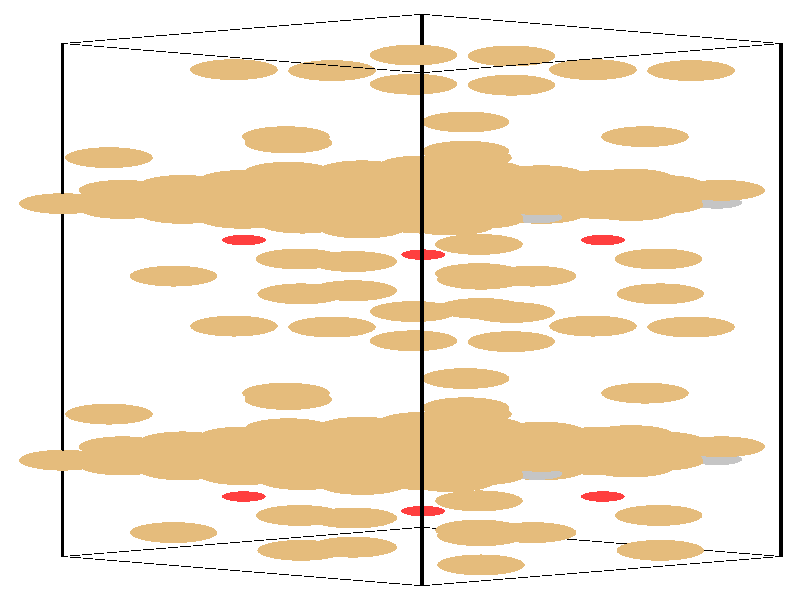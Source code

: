 #include "colors.inc"
#include "finish.inc"

global_settings {assumed_gamma 1 max_trace_level 6}
background {color White}
camera {orthographic
  right -24.13*x up 76.08*y
  direction 1.00*z
  location <0,0,50.00> look_at <0,0,0>}
light_source {<  2.00,   3.00,  40.00> color White
  area_light <0.70, 0, 0>, <0, 0.70, 0>, 3, 3
  adaptive 1 jitter}

#declare simple = finish {phong 0.7}
#declare pale = finish {ambient .5 diffuse .85 roughness .001 specular 0.200 }
#declare intermediate = finish {ambient 0.3 diffuse 0.6 specular 0.10 roughness 0.04 }
#declare vmd = finish {ambient .0 diffuse .65 phong 0.1 phong_size 40. specular 0.500 }
#declare jmol = finish {ambient .2 diffuse .6 specular 1 roughness .001 metallic}
#declare ase2 = finish {ambient 0.05 brilliance 3 diffuse 0.6 metallic specular 0.70 roughness 0.04 reflection 0.15}
#declare ase3 = finish {ambient .15 brilliance 2 diffuse .6 metallic specular 1. roughness .001 reflection .0}
#declare glass = finish {ambient .05 diffuse .3 specular 1. roughness .001}
#declare glass2 = finish {ambient .0 diffuse .3 specular 1. reflection .25 roughness .001}
#declare Rcell = 0.050;
#declare Rbond = 0.100;

#macro atom(LOC, R, COL, TRANS, FIN)
  sphere{LOC, R texture{pigment{color COL transmit TRANS} finish{FIN}}}
#end
#macro constrain(LOC, R, COL, TRANS FIN)
union{torus{R, Rcell rotate 45*z texture{pigment{color COL transmit TRANS} finish{FIN}}}
      torus{R, Rcell rotate -45*z texture{pigment{color COL transmit TRANS} finish{FIN}}}
      translate LOC}
#end

cylinder {<-10.17, -32.52, -33.83>, <  0.66, -36.23, -23.65>, Rcell pigment {Black}}
cylinder {<  0.66, -28.82, -44.00>, < 11.49, -32.52, -33.83>, Rcell pigment {Black}}
cylinder {<  0.66,  36.23, -20.33>, < 11.49,  32.52, -10.15>, Rcell pigment {Black}}
cylinder {<-10.17,  32.52, -10.15>, <  0.66,  28.82,   0.03>, Rcell pigment {Black}}
cylinder {<-10.17, -32.52, -33.83>, <  0.66, -28.82, -44.00>, Rcell pigment {Black}}
cylinder {<  0.66, -36.23, -23.65>, < 11.49, -32.52, -33.83>, Rcell pigment {Black}}
cylinder {<  0.66,  28.82,   0.03>, < 11.49,  32.52, -10.15>, Rcell pigment {Black}}
cylinder {<-10.17,  32.52, -10.15>, <  0.66,  36.23, -20.33>, Rcell pigment {Black}}
cylinder {<-10.17, -32.52, -33.83>, <-10.17,  32.52, -10.15>, Rcell pigment {Black}}
cylinder {<  0.66, -36.23, -23.65>, <  0.66,  28.82,   0.03>, Rcell pigment {Black}}
cylinder {< 11.49, -32.52, -33.83>, < 11.49,  32.52, -10.15>, Rcell pigment {Black}}
cylinder {<  0.66, -28.82, -44.00>, <  0.66,  36.23, -20.33>, Rcell pigment {Black}}
atom(<-10.17, -20.31, -29.38>, 1.32, rgb <0.78, 0.50, 0.20>, 0.0, ase3) // #0 
atom(< -8.37, -20.92, -27.68>, 1.32, rgb <0.78, 0.50, 0.20>, 0.0, ase3) // #1 
atom(< -6.56, -21.54, -25.99>, 1.32, rgb <0.78, 0.50, 0.20>, 0.0, ase3) // #2 
atom(< -8.37, -19.69, -31.08>, 1.32, rgb <0.78, 0.50, 0.20>, 0.0, ase3) // #3 
atom(< -6.56, -20.31, -29.38>, 1.32, rgb <0.78, 0.50, 0.20>, 0.0, ase3) // #4 
atom(< -4.76, -20.92, -27.68>, 1.32, rgb <0.78, 0.50, 0.20>, 0.0, ase3) // #5 
atom(< -6.56, -19.07, -32.77>, 1.32, rgb <0.78, 0.50, 0.20>, 0.0, ase3) // #6 
atom(< -4.76, -19.69, -31.08>, 1.32, rgb <0.78, 0.50, 0.20>, 0.0, ase3) // #7 
atom(< -2.95, -20.31, -29.38>, 1.32, rgb <0.78, 0.50, 0.20>, 0.0, ase3) // #8 
atom(< -8.37, -18.61, -28.76>, 1.32, rgb <0.78, 0.50, 0.20>, 0.0, ase3) // #9 
atom(< -6.56, -19.23, -27.07>, 1.32, rgb <0.78, 0.50, 0.20>, 0.0, ase3) // #10 
atom(< -4.76, -19.85, -25.37>, 1.32, rgb <0.78, 0.50, 0.20>, 0.0, ase3) // #11 
atom(< -6.56, -17.99, -30.46>, 1.32, rgb <0.78, 0.50, 0.20>, 0.0, ase3) // #12 
atom(< -4.76, -18.61, -28.76>, 1.32, rgb <0.78, 0.50, 0.20>, 0.0, ase3) // #13 
atom(< -2.95, -19.23, -27.07>, 1.32, rgb <0.78, 0.50, 0.20>, 0.0, ase3) // #14 
atom(< -4.76, -17.38, -32.15>, 1.32, rgb <0.78, 0.50, 0.20>, 0.0, ase3) // #15 
atom(< -2.95, -17.99, -30.46>, 1.32, rgb <0.78, 0.50, 0.20>, 0.0, ase3) // #16 
atom(< -1.14, -18.61, -28.76>, 1.32, rgb <0.78, 0.50, 0.20>, 0.0, ase3) // #17 
atom(<  3.36,  -1.58, -25.70>, 1.32, rgb <0.78, 0.50, 0.20>, 0.0, ase3) // #18 
atom(<  5.82,  -3.31, -19.73>, 1.32, rgb <0.78, 0.50, 0.20>, 0.0, ase3) // #19 
atom(<  2.05, -14.47, -28.62>, 1.32, rgb <0.78, 0.50, 0.20>, 0.0, ase3) // #20 
atom(< -3.44, -11.81, -24.16>, 1.32, rgb <0.78, 0.50, 0.20>, 0.0, ase3) // #21 
atom(< -3.03,   5.20, -16.44>, 1.32, rgb <0.78, 0.50, 0.20>, 0.0, ase3) // #22 
atom(<  1.54,  13.20, -27.51>, 1.32, rgb <0.78, 0.50, 0.20>, 0.0, ase3) // #23 
atom(< -3.86, -17.19, -26.76>, 1.32, rgb <0.78, 0.50, 0.20>, 0.0, ase3) // #24 
atom(<  7.85,   0.78, -20.30>, 1.32, rgb <0.78, 0.50, 0.20>, 0.0, ase3) // #25 
atom(< -1.41,   1.18, -15.22>, 1.32, rgb <0.78, 0.50, 0.20>, 0.0, ase3) // #26 
atom(<  0.70,   5.75, -12.35>, 0.66, rgb <1.00, 0.05, 0.05>, 0.0, ase3) // #27 
atom(<  4.14, -18.33, -34.66>, 0.76, rgb <0.56, 0.56, 0.56>, 0.0, ase3) // #28 
atom(<-10.17,  12.22, -17.54>, 1.32, rgb <0.78, 0.50, 0.20>, 0.0, ase3) // #29 
atom(< -8.37,  11.60, -15.85>, 1.32, rgb <0.78, 0.50, 0.20>, 0.0, ase3) // #30 
atom(< -6.56,  10.98, -14.15>, 1.32, rgb <0.78, 0.50, 0.20>, 0.0, ase3) // #31 
atom(< -8.37,  12.83, -19.24>, 1.32, rgb <0.78, 0.50, 0.20>, 0.0, ase3) // #32 
atom(< -6.56,  12.22, -17.54>, 1.32, rgb <0.78, 0.50, 0.20>, 0.0, ase3) // #33 
atom(< -4.76,  11.60, -15.85>, 1.32, rgb <0.78, 0.50, 0.20>, 0.0, ase3) // #34 
atom(< -6.56,  13.45, -20.93>, 1.32, rgb <0.78, 0.50, 0.20>, 0.0, ase3) // #35 
atom(< -4.76,  12.83, -19.24>, 1.32, rgb <0.78, 0.50, 0.20>, 0.0, ase3) // #36 
atom(< -2.95,  12.22, -17.54>, 1.32, rgb <0.78, 0.50, 0.20>, 0.0, ase3) // #37 
atom(< -8.37,  13.91, -16.92>, 1.32, rgb <0.78, 0.50, 0.20>, 0.0, ase3) // #38 
atom(< -6.56,  13.29, -15.23>, 1.32, rgb <0.78, 0.50, 0.20>, 0.0, ase3) // #39 
atom(< -4.76,  12.68, -13.53>, 1.32, rgb <0.78, 0.50, 0.20>, 0.0, ase3) // #40 
atom(< -6.56,  14.53, -18.62>, 1.32, rgb <0.78, 0.50, 0.20>, 0.0, ase3) // #41 
atom(< -4.76,  13.91, -16.92>, 1.32, rgb <0.78, 0.50, 0.20>, 0.0, ase3) // #42 
atom(< -2.95,  13.29, -15.23>, 1.32, rgb <0.78, 0.50, 0.20>, 0.0, ase3) // #43 
atom(< -4.76,  15.15, -20.32>, 1.32, rgb <0.78, 0.50, 0.20>, 0.0, ase3) // #44 
atom(< -2.95,  14.53, -18.62>, 1.32, rgb <0.78, 0.50, 0.20>, 0.0, ase3) // #45 
atom(< -1.14,  13.91, -16.92>, 1.32, rgb <0.78, 0.50, 0.20>, 0.0, ase3) // #46 
atom(<  3.36,  30.94, -13.86>, 1.32, rgb <0.78, 0.50, 0.20>, 0.0, ase3) // #47 
atom(<  5.82,  29.21,  -7.89>, 1.32, rgb <0.78, 0.50, 0.20>, 0.0, ase3) // #48 
atom(<  2.05,  18.05, -16.79>, 1.32, rgb <0.78, 0.50, 0.20>, 0.0, ase3) // #49 
atom(< -3.44,  20.71, -12.32>, 1.32, rgb <0.78, 0.50, 0.20>, 0.0, ase3) // #50 
atom(< -3.03, -27.32, -28.28>, 1.32, rgb <0.78, 0.50, 0.20>, 0.0, ase3) // #51 
atom(<  1.54, -19.32, -39.35>, 1.32, rgb <0.78, 0.50, 0.20>, 0.0, ase3) // #52 
atom(< -3.86,  15.33, -14.93>, 1.32, rgb <0.78, 0.50, 0.20>, 0.0, ase3) // #53 
atom(<  7.85, -31.74, -32.13>, 1.32, rgb <0.78, 0.50, 0.20>, 0.0, ase3) // #54 
atom(< -1.41, -31.34, -27.05>, 1.32, rgb <0.78, 0.50, 0.20>, 0.0, ase3) // #55 
atom(<  0.70, -26.77, -24.19>, 0.66, rgb <1.00, 0.05, 0.05>, 0.0, ase3) // #56 
atom(<  4.14,  14.19, -22.82>, 0.76, rgb <0.56, 0.56, 0.56>, 0.0, ase3) // #57 
atom(< -4.76, -18.45, -34.47>, 1.32, rgb <0.78, 0.50, 0.20>, 0.0, ase3) // #58 
atom(< -2.95, -19.07, -32.77>, 1.32, rgb <0.78, 0.50, 0.20>, 0.0, ase3) // #59 
atom(< -1.15, -19.69, -31.08>, 1.32, rgb <0.78, 0.50, 0.20>, 0.0, ase3) // #60 
atom(< -2.95, -17.84, -36.16>, 1.32, rgb <0.78, 0.50, 0.20>, 0.0, ase3) // #61 
atom(< -1.15, -18.45, -34.47>, 1.32, rgb <0.78, 0.50, 0.20>, 0.0, ase3) // #62 
atom(<  0.66, -19.07, -32.77>, 1.32, rgb <0.78, 0.50, 0.20>, 0.0, ase3) // #63 
atom(< -1.15, -17.22, -37.86>, 1.32, rgb <0.78, 0.50, 0.20>, 0.0, ase3) // #64 
atom(<  0.66, -17.84, -36.16>, 1.32, rgb <0.78, 0.50, 0.20>, 0.0, ase3) // #65 
atom(<  2.46, -18.45, -34.47>, 1.32, rgb <0.78, 0.50, 0.20>, 0.0, ase3) // #66 
atom(< -2.95, -16.76, -33.85>, 1.32, rgb <0.78, 0.50, 0.20>, 0.0, ase3) // #67 
atom(< -1.15, -17.38, -32.15>, 1.32, rgb <0.78, 0.50, 0.20>, 0.0, ase3) // #68 
atom(<  0.66, -17.99, -30.46>, 1.32, rgb <0.78, 0.50, 0.20>, 0.0, ase3) // #69 
atom(< -1.15, -16.14, -35.55>, 1.32, rgb <0.78, 0.50, 0.20>, 0.0, ase3) // #70 
atom(<  0.66, -16.76, -33.85>, 1.32, rgb <0.78, 0.50, 0.20>, 0.0, ase3) // #71 
atom(<  2.46, -17.38, -32.15>, 1.32, rgb <0.78, 0.50, 0.20>, 0.0, ase3) // #72 
atom(<  0.66, -15.52, -37.24>, 1.32, rgb <0.78, 0.50, 0.20>, 0.0, ase3) // #73 
atom(<  2.46, -16.14, -35.55>, 1.32, rgb <0.78, 0.50, 0.20>, 0.0, ase3) // #74 
atom(<  4.27, -16.76, -33.85>, 1.32, rgb <0.78, 0.50, 0.20>, 0.0, ase3) // #75 
atom(< -2.05,  -3.43, -20.61>, 1.32, rgb <0.78, 0.50, 0.20>, 0.0, ase3) // #76 
atom(<  0.41,  -5.17, -14.64>, 1.32, rgb <0.78, 0.50, 0.20>, 0.0, ase3) // #77 
atom(< -3.37, -16.32, -23.54>, 1.32, rgb <0.78, 0.50, 0.20>, 0.0, ase3) // #78 
atom(<  1.98,  -9.96, -29.25>, 1.32, rgb <0.78, 0.50, 0.20>, 0.0, ase3) // #79 
atom(<  2.38,   7.05, -21.53>, 1.32, rgb <0.78, 0.50, 0.20>, 0.0, ase3) // #80 
atom(< -3.87,  11.35, -22.43>, 1.32, rgb <0.78, 0.50, 0.20>, 0.0, ase3) // #81 
atom(<  1.55, -15.34, -31.85>, 1.32, rgb <0.78, 0.50, 0.20>, 0.0, ase3) // #82 
atom(<  2.44,  -1.07, -15.21>, 1.32, rgb <0.78, 0.50, 0.20>, 0.0, ase3) // #83 
atom(<  4.00,   3.03, -20.31>, 1.32, rgb <0.78, 0.50, 0.20>, 0.0, ase3) // #84 
atom(<  6.12,   7.60, -17.44>, 0.66, rgb <1.00, 0.05, 0.05>, 0.0, ase3) // #85 
atom(< -1.27, -20.19, -29.57>, 0.76, rgb <0.56, 0.56, 0.56>, 0.0, ase3) // #86 
atom(< -4.76,  14.07, -22.63>, 1.32, rgb <0.78, 0.50, 0.20>, 0.0, ase3) // #87 
atom(< -2.95,  13.45, -20.93>, 1.32, rgb <0.78, 0.50, 0.20>, 0.0, ase3) // #88 
atom(< -1.15,  12.83, -19.24>, 1.32, rgb <0.78, 0.50, 0.20>, 0.0, ase3) // #89 
atom(< -2.95,  14.69, -24.33>, 1.32, rgb <0.78, 0.50, 0.20>, 0.0, ase3) // #90 
atom(< -1.15,  14.07, -22.63>, 1.32, rgb <0.78, 0.50, 0.20>, 0.0, ase3) // #91 
atom(<  0.66,  13.45, -20.93>, 1.32, rgb <0.78, 0.50, 0.20>, 0.0, ase3) // #92 
atom(< -1.15,  15.30, -26.02>, 1.32, rgb <0.78, 0.50, 0.20>, 0.0, ase3) // #93 
atom(<  0.66,  14.69, -24.33>, 1.32, rgb <0.78, 0.50, 0.20>, 0.0, ase3) // #94 
atom(<  2.46,  14.07, -22.63>, 1.32, rgb <0.78, 0.50, 0.20>, 0.0, ase3) // #95 
atom(< -2.95,  15.76, -22.01>, 1.32, rgb <0.78, 0.50, 0.20>, 0.0, ase3) // #96 
atom(< -1.15,  15.15, -20.32>, 1.32, rgb <0.78, 0.50, 0.20>, 0.0, ase3) // #97 
atom(<  0.66,  14.53, -18.62>, 1.32, rgb <0.78, 0.50, 0.20>, 0.0, ase3) // #98 
atom(< -1.15,  16.38, -23.71>, 1.32, rgb <0.78, 0.50, 0.20>, 0.0, ase3) // #99 
atom(<  0.66,  15.76, -22.01>, 1.32, rgb <0.78, 0.50, 0.20>, 0.0, ase3) // #100 
atom(<  2.46,  15.15, -20.32>, 1.32, rgb <0.78, 0.50, 0.20>, 0.0, ase3) // #101 
atom(<  0.66,  17.00, -25.41>, 1.32, rgb <0.78, 0.50, 0.20>, 0.0, ase3) // #102 
atom(<  2.46,  16.38, -23.71>, 1.32, rgb <0.78, 0.50, 0.20>, 0.0, ase3) // #103 
atom(<  4.27,  15.76, -22.01>, 1.32, rgb <0.78, 0.50, 0.20>, 0.0, ase3) // #104 
atom(< -2.05,  29.09,  -8.77>, 1.32, rgb <0.78, 0.50, 0.20>, 0.0, ase3) // #105 
atom(<  0.41,  27.36,  -2.81>, 1.32, rgb <0.78, 0.50, 0.20>, 0.0, ase3) // #106 
atom(< -3.37,  16.20, -11.70>, 1.32, rgb <0.78, 0.50, 0.20>, 0.0, ase3) // #107 
atom(<  1.98,  22.57, -17.41>, 1.32, rgb <0.78, 0.50, 0.20>, 0.0, ase3) // #108 
atom(<  2.38, -25.47, -33.37>, 1.32, rgb <0.78, 0.50, 0.20>, 0.0, ase3) // #109 
atom(< -3.87, -21.17, -34.26>, 1.32, rgb <0.78, 0.50, 0.20>, 0.0, ase3) // #110 
atom(<  1.55,  17.18, -20.02>, 1.32, rgb <0.78, 0.50, 0.20>, 0.0, ase3) // #111 
atom(<  2.44, -33.59, -27.05>, 1.32, rgb <0.78, 0.50, 0.20>, 0.0, ase3) // #112 
atom(<  4.00, -29.49, -32.14>, 1.32, rgb <0.78, 0.50, 0.20>, 0.0, ase3) // #113 
atom(<  6.12, -24.92, -29.28>, 0.66, rgb <1.00, 0.05, 0.05>, 0.0, ase3) // #114 
atom(< -1.27,  12.34, -17.74>, 0.76, rgb <0.56, 0.56, 0.56>, 0.0, ase3) // #115 
atom(< -4.76, -22.16, -24.29>, 1.32, rgb <0.78, 0.50, 0.20>, 0.0, ase3) // #116 
atom(< -2.95, -22.78, -22.59>, 1.32, rgb <0.78, 0.50, 0.20>, 0.0, ase3) // #117 
atom(< -1.14, -23.39, -20.90>, 1.32, rgb <0.78, 0.50, 0.20>, 0.0, ase3) // #118 
atom(< -2.95, -21.54, -25.99>, 1.32, rgb <0.78, 0.50, 0.20>, 0.0, ase3) // #119 
atom(< -1.15, -22.16, -24.29>, 1.32, rgb <0.78, 0.50, 0.20>, 0.0, ase3) // #120 
atom(<  0.66, -22.78, -22.59>, 1.32, rgb <0.78, 0.50, 0.20>, 0.0, ase3) // #121 
atom(< -1.15, -20.92, -27.68>, 1.32, rgb <0.78, 0.50, 0.20>, 0.0, ase3) // #122 
atom(<  0.66, -21.54, -25.99>, 1.32, rgb <0.78, 0.50, 0.20>, 0.0, ase3) // #123 
atom(<  2.46, -22.16, -24.29>, 1.32, rgb <0.78, 0.50, 0.20>, 0.0, ase3) // #124 
atom(< -2.95, -20.46, -23.67>, 1.32, rgb <0.78, 0.50, 0.20>, 0.0, ase3) // #125 
atom(< -1.15, -21.08, -21.98>, 1.32, rgb <0.78, 0.50, 0.20>, 0.0, ase3) // #126 
atom(<  0.66, -21.70, -20.28>, 1.32, rgb <0.78, 0.50, 0.20>, 0.0, ase3) // #127 
atom(< -1.15, -19.85, -25.37>, 1.32, rgb <0.78, 0.50, 0.20>, 0.0, ase3) // #128 
atom(<  0.66, -20.46, -23.67>, 1.32, rgb <0.78, 0.50, 0.20>, 0.0, ase3) // #129 
atom(<  2.46, -21.08, -21.98>, 1.32, rgb <0.78, 0.50, 0.20>, 0.0, ase3) // #130 
atom(<  0.66, -19.23, -27.07>, 1.32, rgb <0.78, 0.50, 0.20>, 0.0, ase3) // #131 
atom(<  2.46, -19.85, -25.37>, 1.32, rgb <0.78, 0.50, 0.20>, 0.0, ase3) // #132 
atom(<  4.27, -20.46, -23.67>, 1.32, rgb <0.78, 0.50, 0.20>, 0.0, ase3) // #133 
atom(<  8.78,  -3.43, -20.61>, 1.32, rgb <0.78, 0.50, 0.20>, 0.0, ase3) // #134 
atom(<  0.41,  -1.46, -24.82>, 1.32, rgb <0.78, 0.50, 0.20>, 0.0, ase3) // #135 
atom(< -3.37, -12.62, -33.71>, 1.32, rgb <0.78, 0.50, 0.20>, 0.0, ase3) // #136 
atom(<  1.98, -13.66, -19.07>, 1.32, rgb <0.78, 0.50, 0.20>, 0.0, ase3) // #137 
atom(<  2.38,   3.35, -11.35>, 1.32, rgb <0.78, 0.50, 0.20>, 0.0, ase3) // #138 
atom(<  6.96,  11.35, -22.43>, 1.32, rgb <0.78, 0.50, 0.20>, 0.0, ase3) // #139 
atom(<  1.55, -19.05, -21.68>, 1.32, rgb <0.78, 0.50, 0.20>, 0.0, ase3) // #140 
atom(<  2.44,   2.64, -25.39>, 1.32, rgb <0.78, 0.50, 0.20>, 0.0, ase3) // #141 
atom(< -6.83,   3.03, -20.31>, 1.32, rgb <0.78, 0.50, 0.20>, 0.0, ase3) // #142 
atom(< -4.71,   7.60, -17.44>, 0.66, rgb <1.00, 0.05, 0.05>, 0.0, ase3) // #143 
atom(<  9.56, -20.19, -29.57>, 0.76, rgb <0.56, 0.56, 0.56>, 0.0, ase3) // #144 
atom(< -4.76,  10.36, -12.45>, 1.32, rgb <0.78, 0.50, 0.20>, 0.0, ase3) // #145 
atom(< -2.95,   9.75, -10.76>, 1.32, rgb <0.78, 0.50, 0.20>, 0.0, ase3) // #146 
atom(< -1.14,   9.13,  -9.06>, 1.32, rgb <0.78, 0.50, 0.20>, 0.0, ase3) // #147 
atom(< -2.95,  10.98, -14.15>, 1.32, rgb <0.78, 0.50, 0.20>, 0.0, ase3) // #148 
atom(< -1.15,  10.36, -12.45>, 1.32, rgb <0.78, 0.50, 0.20>, 0.0, ase3) // #149 
atom(<  0.66,   9.75, -10.76>, 1.32, rgb <0.78, 0.50, 0.20>, 0.0, ase3) // #150 
atom(< -1.15,  11.60, -15.85>, 1.32, rgb <0.78, 0.50, 0.20>, 0.0, ase3) // #151 
atom(<  0.66,  10.98, -14.15>, 1.32, rgb <0.78, 0.50, 0.20>, 0.0, ase3) // #152 
atom(<  2.46,  10.36, -12.45>, 1.32, rgb <0.78, 0.50, 0.20>, 0.0, ase3) // #153 
atom(< -2.95,  12.06, -11.84>, 1.32, rgb <0.78, 0.50, 0.20>, 0.0, ase3) // #154 
atom(< -1.15,  11.44, -10.14>, 1.32, rgb <0.78, 0.50, 0.20>, 0.0, ase3) // #155 
atom(<  0.66,  10.83,  -8.44>, 1.32, rgb <0.78, 0.50, 0.20>, 0.0, ase3) // #156 
atom(< -1.15,  12.68, -13.53>, 1.32, rgb <0.78, 0.50, 0.20>, 0.0, ase3) // #157 
atom(<  0.66,  12.06, -11.84>, 1.32, rgb <0.78, 0.50, 0.20>, 0.0, ase3) // #158 
atom(<  2.46,  11.44, -10.14>, 1.32, rgb <0.78, 0.50, 0.20>, 0.0, ase3) // #159 
atom(<  0.66,  13.29, -15.23>, 1.32, rgb <0.78, 0.50, 0.20>, 0.0, ase3) // #160 
atom(<  2.46,  12.68, -13.53>, 1.32, rgb <0.78, 0.50, 0.20>, 0.0, ase3) // #161 
atom(<  4.27,  12.06, -11.84>, 1.32, rgb <0.78, 0.50, 0.20>, 0.0, ase3) // #162 
atom(<  8.78,  29.09,  -8.77>, 1.32, rgb <0.78, 0.50, 0.20>, 0.0, ase3) // #163 
atom(<  0.41,  31.06, -12.98>, 1.32, rgb <0.78, 0.50, 0.20>, 0.0, ase3) // #164 
atom(< -3.37,  19.91, -21.88>, 1.32, rgb <0.78, 0.50, 0.20>, 0.0, ase3) // #165 
atom(<  1.98,  18.86,  -7.23>, 1.32, rgb <0.78, 0.50, 0.20>, 0.0, ase3) // #166 
atom(<  2.38, -29.18, -23.19>, 1.32, rgb <0.78, 0.50, 0.20>, 0.0, ase3) // #167 
atom(<  6.96, -21.17, -34.26>, 1.32, rgb <0.78, 0.50, 0.20>, 0.0, ase3) // #168 
atom(<  1.55,  13.48,  -9.84>, 1.32, rgb <0.78, 0.50, 0.20>, 0.0, ase3) // #169 
atom(<  2.44, -29.89, -37.22>, 1.32, rgb <0.78, 0.50, 0.20>, 0.0, ase3) // #170 
atom(< -6.83, -29.49, -32.14>, 1.32, rgb <0.78, 0.50, 0.20>, 0.0, ase3) // #171 
atom(< -4.71, -24.92, -29.28>, 0.66, rgb <1.00, 0.05, 0.05>, 0.0, ase3) // #172 
atom(<  9.56,  12.34, -17.74>, 0.76, rgb <0.56, 0.56, 0.56>, 0.0, ase3) // #173 
atom(<  0.66, -20.31, -29.38>, 1.32, rgb <0.78, 0.50, 0.20>, 0.0, ase3) // #174 
atom(<  2.46, -20.92, -27.68>, 1.32, rgb <0.78, 0.50, 0.20>, 0.0, ase3) // #175 
atom(<  4.27, -21.54, -25.99>, 1.32, rgb <0.78, 0.50, 0.20>, 0.0, ase3) // #176 
atom(<  2.46, -19.69, -31.08>, 1.32, rgb <0.78, 0.50, 0.20>, 0.0, ase3) // #177 
atom(<  4.27, -20.31, -29.38>, 1.32, rgb <0.78, 0.50, 0.20>, 0.0, ase3) // #178 
atom(<  6.07, -20.92, -27.68>, 1.32, rgb <0.78, 0.50, 0.20>, 0.0, ase3) // #179 
atom(<  4.27, -19.07, -32.77>, 1.32, rgb <0.78, 0.50, 0.20>, 0.0, ase3) // #180 
atom(<  6.07, -19.69, -31.08>, 1.32, rgb <0.78, 0.50, 0.20>, 0.0, ase3) // #181 
atom(<  7.88, -20.31, -29.38>, 1.32, rgb <0.78, 0.50, 0.20>, 0.0, ase3) // #182 
atom(<  2.46, -18.61, -28.76>, 1.32, rgb <0.78, 0.50, 0.20>, 0.0, ase3) // #183 
atom(<  4.27, -19.23, -27.07>, 1.32, rgb <0.78, 0.50, 0.20>, 0.0, ase3) // #184 
atom(<  6.07, -19.85, -25.37>, 1.32, rgb <0.78, 0.50, 0.20>, 0.0, ase3) // #185 
atom(<  4.27, -17.99, -30.46>, 1.32, rgb <0.78, 0.50, 0.20>, 0.0, ase3) // #186 
atom(<  6.07, -18.61, -28.76>, 1.32, rgb <0.78, 0.50, 0.20>, 0.0, ase3) // #187 
atom(<  7.88, -19.23, -27.07>, 1.32, rgb <0.78, 0.50, 0.20>, 0.0, ase3) // #188 
atom(<  6.07, -17.38, -32.15>, 1.32, rgb <0.78, 0.50, 0.20>, 0.0, ase3) // #189 
atom(<  7.88, -17.99, -30.46>, 1.32, rgb <0.78, 0.50, 0.20>, 0.0, ase3) // #190 
atom(<  9.69, -18.61, -28.76>, 1.32, rgb <0.78, 0.50, 0.20>, 0.0, ase3) // #191 
atom(<  3.36,  -5.28, -15.52>, 1.32, rgb <0.78, 0.50, 0.20>, 0.0, ase3) // #192 
atom(< -5.01,  -3.31, -19.73>, 1.32, rgb <0.78, 0.50, 0.20>, 0.0, ase3) // #193 
atom(< -8.78, -14.47, -28.62>, 1.32, rgb <0.78, 0.50, 0.20>, 0.0, ase3) // #194 
atom(<  7.39, -11.81, -24.16>, 1.32, rgb <0.78, 0.50, 0.20>, 0.0, ase3) // #195 
atom(<  7.80,   5.20, -16.44>, 1.32, rgb <0.78, 0.50, 0.20>, 0.0, ase3) // #196 
atom(<  1.54,   9.50, -17.34>, 1.32, rgb <0.78, 0.50, 0.20>, 0.0, ase3) // #197 
atom(<  6.97, -17.19, -26.76>, 1.32, rgb <0.78, 0.50, 0.20>, 0.0, ase3) // #198 
atom(< -2.98,   0.78, -20.30>, 1.32, rgb <0.78, 0.50, 0.20>, 0.0, ase3) // #199 
atom(< -1.41,   4.88, -25.39>, 1.32, rgb <0.78, 0.50, 0.20>, 0.0, ase3) // #200 
atom(<  0.70,   9.46, -22.53>, 0.66, rgb <1.00, 0.05, 0.05>, 0.0, ase3) // #201 
atom(<  4.14, -22.04, -24.48>, 0.76, rgb <0.56, 0.56, 0.56>, 0.0, ase3) // #202 
atom(<  0.66,  12.22, -17.54>, 1.32, rgb <0.78, 0.50, 0.20>, 0.0, ase3) // #203 
atom(<  2.46,  11.60, -15.85>, 1.32, rgb <0.78, 0.50, 0.20>, 0.0, ase3) // #204 
atom(<  4.27,  10.98, -14.15>, 1.32, rgb <0.78, 0.50, 0.20>, 0.0, ase3) // #205 
atom(<  2.46,  12.83, -19.24>, 1.32, rgb <0.78, 0.50, 0.20>, 0.0, ase3) // #206 
atom(<  4.27,  12.22, -17.54>, 1.32, rgb <0.78, 0.50, 0.20>, 0.0, ase3) // #207 
atom(<  6.07,  11.60, -15.85>, 1.32, rgb <0.78, 0.50, 0.20>, 0.0, ase3) // #208 
atom(<  4.27,  13.45, -20.93>, 1.32, rgb <0.78, 0.50, 0.20>, 0.0, ase3) // #209 
atom(<  6.07,  12.83, -19.24>, 1.32, rgb <0.78, 0.50, 0.20>, 0.0, ase3) // #210 
atom(<  7.88,  12.22, -17.54>, 1.32, rgb <0.78, 0.50, 0.20>, 0.0, ase3) // #211 
atom(<  2.46,  13.91, -16.92>, 1.32, rgb <0.78, 0.50, 0.20>, 0.0, ase3) // #212 
atom(<  4.27,  13.29, -15.23>, 1.32, rgb <0.78, 0.50, 0.20>, 0.0, ase3) // #213 
atom(<  6.07,  12.68, -13.53>, 1.32, rgb <0.78, 0.50, 0.20>, 0.0, ase3) // #214 
atom(<  4.27,  14.53, -18.62>, 1.32, rgb <0.78, 0.50, 0.20>, 0.0, ase3) // #215 
atom(<  6.07,  13.91, -16.92>, 1.32, rgb <0.78, 0.50, 0.20>, 0.0, ase3) // #216 
atom(<  7.88,  13.29, -15.23>, 1.32, rgb <0.78, 0.50, 0.20>, 0.0, ase3) // #217 
atom(<  6.07,  15.15, -20.32>, 1.32, rgb <0.78, 0.50, 0.20>, 0.0, ase3) // #218 
atom(<  7.88,  14.53, -18.62>, 1.32, rgb <0.78, 0.50, 0.20>, 0.0, ase3) // #219 
atom(<  9.69,  13.91, -16.92>, 1.32, rgb <0.78, 0.50, 0.20>, 0.0, ase3) // #220 
atom(<  3.36,  27.24,  -3.68>, 1.32, rgb <0.78, 0.50, 0.20>, 0.0, ase3) // #221 
atom(< -5.01,  29.21,  -7.89>, 1.32, rgb <0.78, 0.50, 0.20>, 0.0, ase3) // #222 
atom(< -8.78,  18.05, -16.79>, 1.32, rgb <0.78, 0.50, 0.20>, 0.0, ase3) // #223 
atom(<  7.39,  20.71, -12.32>, 1.32, rgb <0.78, 0.50, 0.20>, 0.0, ase3) // #224 
atom(<  7.80, -27.32, -28.28>, 1.32, rgb <0.78, 0.50, 0.20>, 0.0, ase3) // #225 
atom(<  1.54, -23.03, -29.17>, 1.32, rgb <0.78, 0.50, 0.20>, 0.0, ase3) // #226 
atom(<  6.97,  15.33, -14.93>, 1.32, rgb <0.78, 0.50, 0.20>, 0.0, ase3) // #227 
atom(< -2.98, -31.74, -32.13>, 1.32, rgb <0.78, 0.50, 0.20>, 0.0, ase3) // #228 
atom(< -1.41, -27.64, -37.23>, 1.32, rgb <0.78, 0.50, 0.20>, 0.0, ase3) // #229 
atom(<  0.70, -23.07, -34.37>, 0.66, rgb <1.00, 0.05, 0.05>, 0.0, ase3) // #230 
atom(<  4.14,  10.48, -12.65>, 0.76, rgb <0.56, 0.56, 0.56>, 0.0, ase3) // #231 
